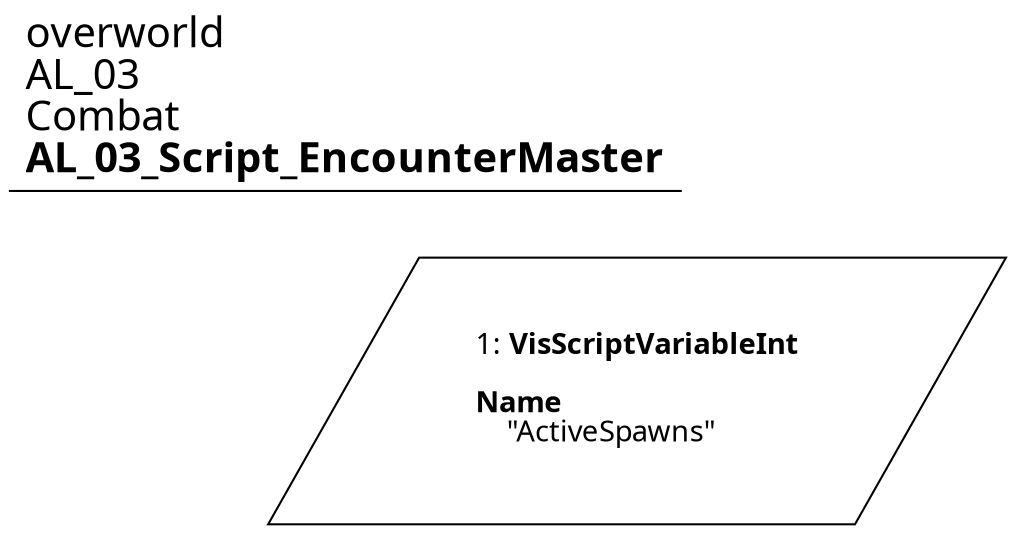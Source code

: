 digraph {
    layout = fdp;
    overlap = prism;
    sep = "+16";
    splines = spline;

    node [ shape = box ];

    graph [ fontname = "Segoe UI" ];
    node [ fontname = "Segoe UI" ];
    edge [ fontname = "Segoe UI" ];

    1 [ label = <1: <b>VisScriptVariableInt</b><br/><br/><b>Name</b><br align="left"/>    &quot;ActiveSpawns&quot;<br align="left"/>> ];
    1 [ shape = parallelogram ]
    1 [ pos = "0.062000003,-0.057000004!" ];

    title [ pos = "0.061000004,-0.056!" ];
    title [ shape = underline ];
    title [ label = <<font point-size="20">overworld<br align="left"/>AL_03<br align="left"/>Combat<br align="left"/><b>AL_03_Script_EncounterMaster</b><br align="left"/></font>> ];
}
